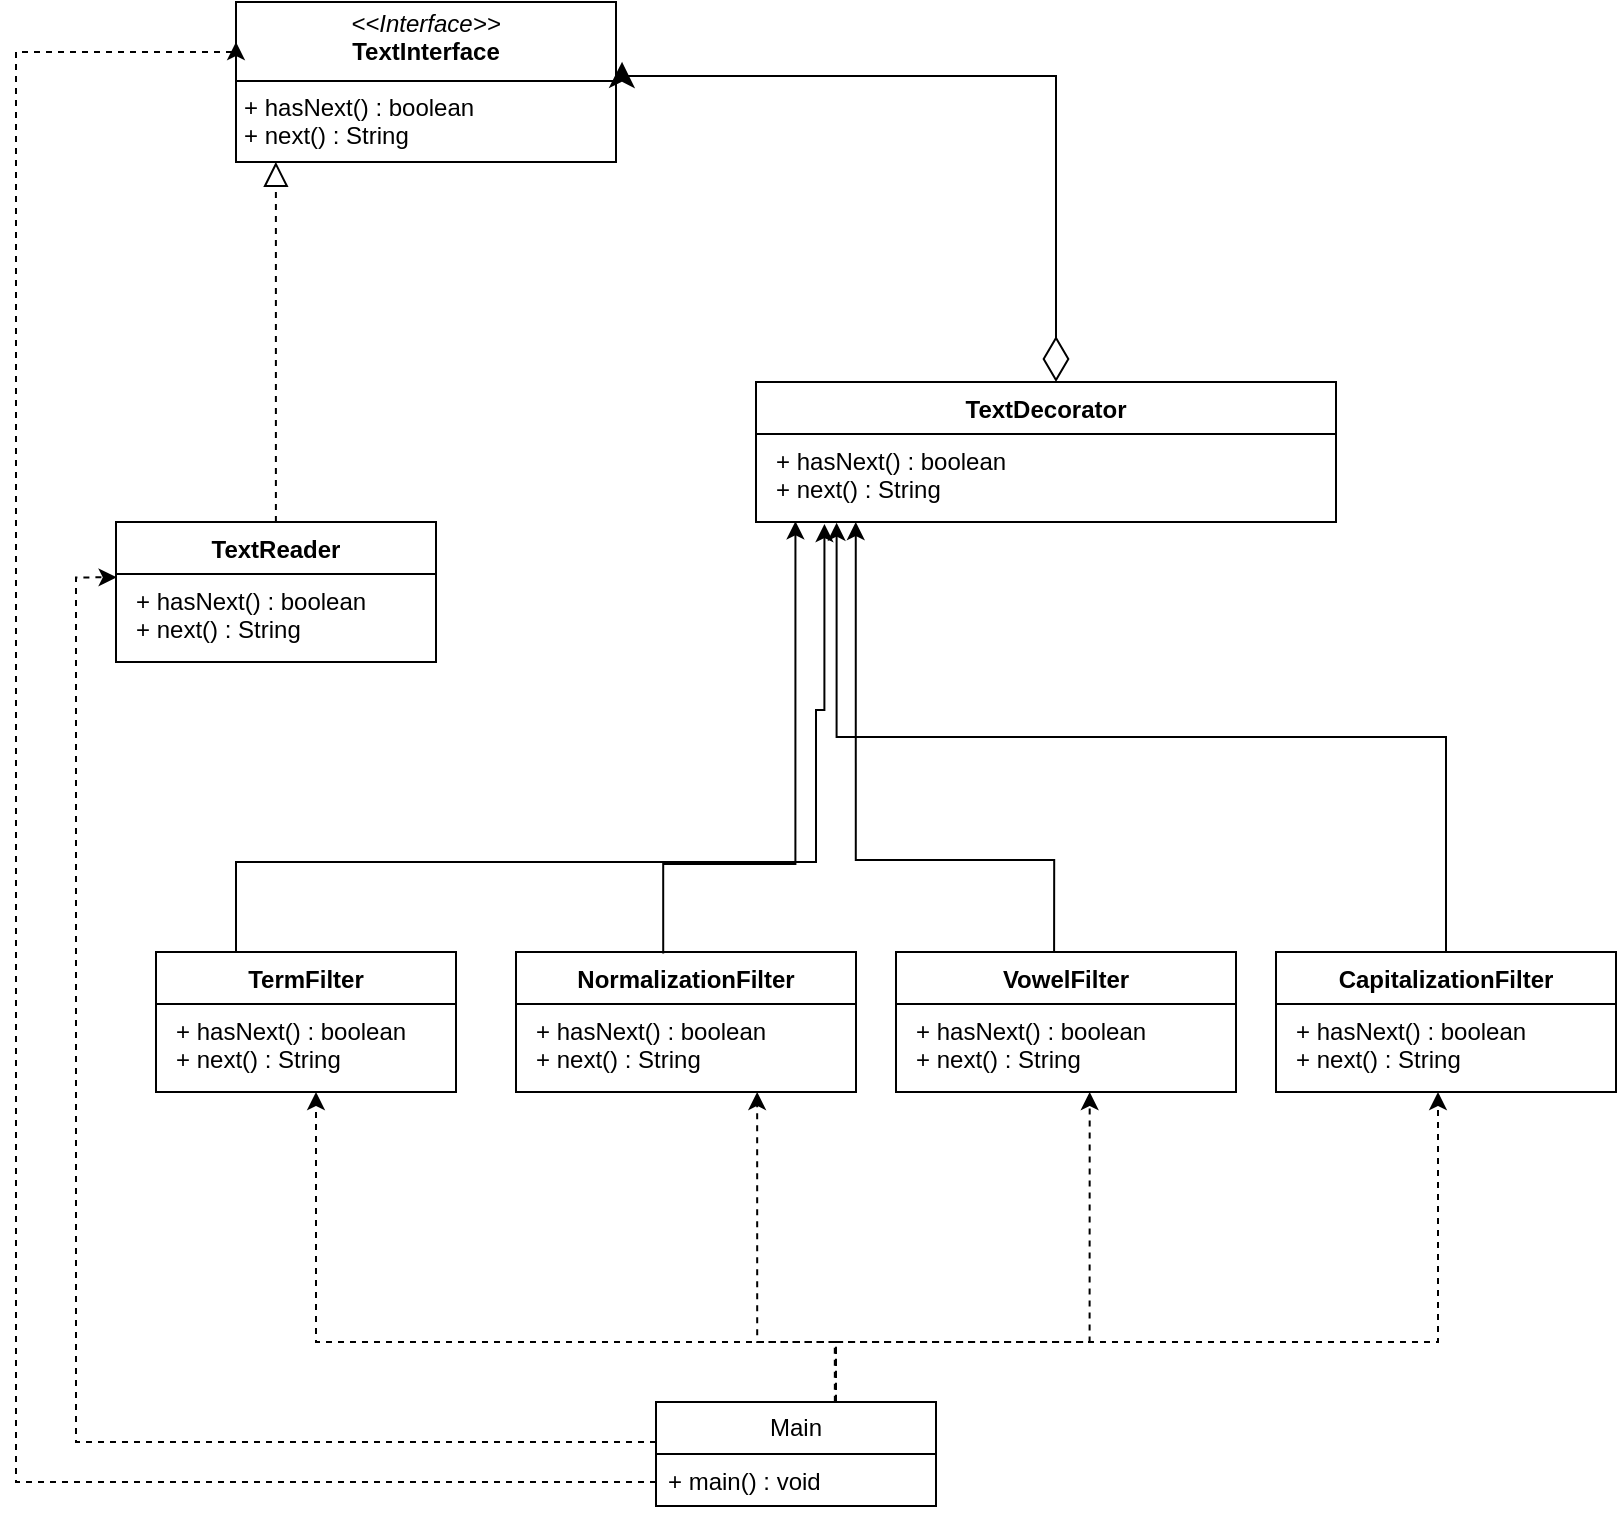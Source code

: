 <mxfile version="24.2.3" type="github">
  <diagram name="Página-1" id="XoqRJKs4DmGHQuE5MKNu">
    <mxGraphModel dx="1035" dy="693" grid="1" gridSize="10" guides="1" tooltips="1" connect="1" arrows="1" fold="1" page="1" pageScale="1" pageWidth="827" pageHeight="1169" math="0" shadow="0">
      <root>
        <mxCell id="0" />
        <mxCell id="1" parent="0" />
        <mxCell id="QdpxkaZ6TE1F3J2TULaC-3" value="TermFilter" style="swimlane;fontStyle=1;align=center;verticalAlign=top;childLayout=stackLayout;horizontal=1;startSize=26;horizontalStack=0;resizeParent=1;resizeParentMax=0;resizeLast=0;collapsible=1;marginBottom=0;whiteSpace=wrap;html=1;" vertex="1" parent="1">
          <mxGeometry x="90" y="525" width="150" height="70" as="geometry" />
        </mxCell>
        <mxCell id="QdpxkaZ6TE1F3J2TULaC-6" value="&lt;p style=&quot;margin: 0px 0px 0px 4px;&quot;&gt;+ hasNext() : boolean&lt;/p&gt;&lt;p style=&quot;margin: 0px 0px 0px 4px;&quot;&gt;+ next() : String&lt;/p&gt;" style="text;strokeColor=none;fillColor=none;align=left;verticalAlign=top;spacingLeft=4;spacingRight=4;overflow=hidden;rotatable=0;points=[[0,0.5],[1,0.5]];portConstraint=eastwest;whiteSpace=wrap;html=1;" vertex="1" parent="QdpxkaZ6TE1F3J2TULaC-3">
          <mxGeometry y="26" width="150" height="44" as="geometry" />
        </mxCell>
        <mxCell id="QdpxkaZ6TE1F3J2TULaC-7" value="NormalizationFilter" style="swimlane;fontStyle=1;align=center;verticalAlign=top;childLayout=stackLayout;horizontal=1;startSize=26;horizontalStack=0;resizeParent=1;resizeParentMax=0;resizeLast=0;collapsible=1;marginBottom=0;whiteSpace=wrap;html=1;" vertex="1" parent="1">
          <mxGeometry x="270" y="525" width="170" height="70" as="geometry" />
        </mxCell>
        <mxCell id="QdpxkaZ6TE1F3J2TULaC-10" value="&lt;p style=&quot;margin: 0px 0px 0px 4px;&quot;&gt;+ hasNext() : boolean&lt;/p&gt;&lt;p style=&quot;margin: 0px 0px 0px 4px;&quot;&gt;+ next() : String&lt;/p&gt;" style="text;strokeColor=none;fillColor=none;align=left;verticalAlign=top;spacingLeft=4;spacingRight=4;overflow=hidden;rotatable=0;points=[[0,0.5],[1,0.5]];portConstraint=eastwest;whiteSpace=wrap;html=1;" vertex="1" parent="QdpxkaZ6TE1F3J2TULaC-7">
          <mxGeometry y="26" width="170" height="44" as="geometry" />
        </mxCell>
        <mxCell id="QdpxkaZ6TE1F3J2TULaC-11" style="edgeStyle=orthogonalEdgeStyle;rounded=0;orthogonalLoop=1;jettySize=auto;html=1;entryX=0.172;entryY=1;entryDx=0;entryDy=0;entryPerimeter=0;exitX=0.465;exitY=0.01;exitDx=0;exitDy=0;exitPerimeter=0;" edge="1" parent="1" source="QdpxkaZ6TE1F3J2TULaC-12" target="QdpxkaZ6TE1F3J2TULaC-25">
          <mxGeometry relative="1" as="geometry">
            <mxPoint x="443.94" y="329.996" as="targetPoint" />
            <Array as="points">
              <mxPoint x="539" y="479" />
              <mxPoint x="440" y="479" />
            </Array>
            <mxPoint x="540" y="543.72" as="sourcePoint" />
          </mxGeometry>
        </mxCell>
        <mxCell id="QdpxkaZ6TE1F3J2TULaC-12" value="VowelFilter" style="swimlane;fontStyle=1;align=center;verticalAlign=top;childLayout=stackLayout;horizontal=1;startSize=26;horizontalStack=0;resizeParent=1;resizeParentMax=0;resizeLast=0;collapsible=1;marginBottom=0;whiteSpace=wrap;html=1;" vertex="1" parent="1">
          <mxGeometry x="460" y="525" width="170" height="70" as="geometry" />
        </mxCell>
        <mxCell id="QdpxkaZ6TE1F3J2TULaC-15" value="&lt;p style=&quot;margin: 0px 0px 0px 4px;&quot;&gt;+ hasNext() : boolean&lt;/p&gt;&lt;p style=&quot;margin: 0px 0px 0px 4px;&quot;&gt;+ next() : String&lt;/p&gt;" style="text;strokeColor=none;fillColor=none;align=left;verticalAlign=top;spacingLeft=4;spacingRight=4;overflow=hidden;rotatable=0;points=[[0,0.5],[1,0.5]];portConstraint=eastwest;whiteSpace=wrap;html=1;" vertex="1" parent="QdpxkaZ6TE1F3J2TULaC-12">
          <mxGeometry y="26" width="170" height="44" as="geometry" />
        </mxCell>
        <mxCell id="QdpxkaZ6TE1F3J2TULaC-16" value="&lt;p style=&quot;margin:0px;margin-top:4px;text-align:center;&quot;&gt;&lt;i&gt;&amp;lt;&amp;lt;Interface&amp;gt;&amp;gt;&lt;/i&gt;&lt;br&gt;&lt;b&gt;TextInterface&lt;/b&gt;&lt;/p&gt;&lt;hr size=&quot;1&quot; style=&quot;border-style:solid;&quot;&gt;&lt;p style=&quot;margin:0px;margin-left:4px;&quot;&gt;+ hasNext() : boolean&lt;/p&gt;&lt;p style=&quot;margin:0px;margin-left:4px;&quot;&gt;+ next() : String&lt;/p&gt;" style="verticalAlign=top;align=left;overflow=fill;html=1;whiteSpace=wrap;" vertex="1" parent="1">
          <mxGeometry x="130" y="50" width="190" height="80" as="geometry" />
        </mxCell>
        <mxCell id="QdpxkaZ6TE1F3J2TULaC-17" value="TextReader" style="swimlane;fontStyle=1;align=center;verticalAlign=top;childLayout=stackLayout;horizontal=1;startSize=26;horizontalStack=0;resizeParent=1;resizeParentMax=0;resizeLast=0;collapsible=1;marginBottom=0;whiteSpace=wrap;html=1;" vertex="1" parent="1">
          <mxGeometry x="70" y="310" width="160" height="70" as="geometry" />
        </mxCell>
        <mxCell id="QdpxkaZ6TE1F3J2TULaC-20" value="&lt;p style=&quot;margin: 0px 0px 0px 4px;&quot;&gt;+ hasNext() : boolean&lt;/p&gt;&lt;p style=&quot;margin: 0px 0px 0px 4px;&quot;&gt;+ next() : String&lt;/p&gt;" style="text;strokeColor=none;fillColor=none;align=left;verticalAlign=top;spacingLeft=4;spacingRight=4;overflow=hidden;rotatable=0;points=[[0,0.5],[1,0.5]];portConstraint=eastwest;whiteSpace=wrap;html=1;" vertex="1" parent="QdpxkaZ6TE1F3J2TULaC-17">
          <mxGeometry y="26" width="160" height="44" as="geometry" />
        </mxCell>
        <mxCell id="QdpxkaZ6TE1F3J2TULaC-21" style="edgeStyle=orthogonalEdgeStyle;rounded=0;orthogonalLoop=1;jettySize=auto;html=1;entryX=0.105;entryY=0.999;entryDx=0;entryDy=0;entryPerimeter=0;endArrow=block;endFill=0;dashed=1;endSize=10;" edge="1" parent="1" source="QdpxkaZ6TE1F3J2TULaC-17" target="QdpxkaZ6TE1F3J2TULaC-16">
          <mxGeometry relative="1" as="geometry" />
        </mxCell>
        <mxCell id="QdpxkaZ6TE1F3J2TULaC-22" value="TextDecorator" style="swimlane;fontStyle=1;align=center;verticalAlign=top;childLayout=stackLayout;horizontal=1;startSize=26;horizontalStack=0;resizeParent=1;resizeParentMax=0;resizeLast=0;collapsible=1;marginBottom=0;whiteSpace=wrap;html=1;" vertex="1" parent="1">
          <mxGeometry x="390" y="240" width="290" height="70" as="geometry" />
        </mxCell>
        <mxCell id="QdpxkaZ6TE1F3J2TULaC-25" value="&lt;p style=&quot;margin: 0px 0px 0px 4px;&quot;&gt;+ hasNext() : boolean&lt;/p&gt;&lt;p style=&quot;margin: 0px 0px 0px 4px;&quot;&gt;+ next() : String&lt;/p&gt;" style="text;strokeColor=none;fillColor=none;align=left;verticalAlign=top;spacingLeft=4;spacingRight=4;overflow=hidden;rotatable=0;points=[[0,0.5],[1,0.5]];portConstraint=eastwest;whiteSpace=wrap;html=1;" vertex="1" parent="QdpxkaZ6TE1F3J2TULaC-22">
          <mxGeometry y="26" width="290" height="44" as="geometry" />
        </mxCell>
        <mxCell id="QdpxkaZ6TE1F3J2TULaC-26" style="edgeStyle=orthogonalEdgeStyle;rounded=0;orthogonalLoop=1;jettySize=auto;html=1;entryX=1.016;entryY=0.374;entryDx=0;entryDy=0;entryPerimeter=0;startArrow=diamondThin;startFill=0;jumpSize=20;startSize=20;endSize=10;" edge="1" parent="1" source="QdpxkaZ6TE1F3J2TULaC-22" target="QdpxkaZ6TE1F3J2TULaC-16">
          <mxGeometry relative="1" as="geometry">
            <Array as="points">
              <mxPoint x="540" y="87" />
            </Array>
          </mxGeometry>
        </mxCell>
        <mxCell id="QdpxkaZ6TE1F3J2TULaC-28" style="edgeStyle=orthogonalEdgeStyle;rounded=0;orthogonalLoop=1;jettySize=auto;html=1;entryX=0.118;entryY=1.023;entryDx=0;entryDy=0;entryPerimeter=0;" edge="1" parent="1" target="QdpxkaZ6TE1F3J2TULaC-25">
          <mxGeometry relative="1" as="geometry">
            <mxPoint x="130" y="525" as="sourcePoint" />
            <mxPoint x="435.59" y="403.672" as="targetPoint" />
            <Array as="points">
              <mxPoint x="130" y="480" />
              <mxPoint x="420" y="480" />
              <mxPoint x="420" y="404" />
              <mxPoint x="424" y="404" />
            </Array>
          </mxGeometry>
        </mxCell>
        <mxCell id="QdpxkaZ6TE1F3J2TULaC-29" style="edgeStyle=orthogonalEdgeStyle;rounded=0;orthogonalLoop=1;jettySize=auto;html=1;entryX=0.068;entryY=0.992;entryDx=0;entryDy=0;entryPerimeter=0;exitX=0.433;exitY=0.01;exitDx=0;exitDy=0;exitPerimeter=0;" edge="1" parent="1" source="QdpxkaZ6TE1F3J2TULaC-7" target="QdpxkaZ6TE1F3J2TULaC-25">
          <mxGeometry relative="1" as="geometry">
            <Array as="points">
              <mxPoint x="344" y="481" />
              <mxPoint x="410" y="481" />
            </Array>
            <mxPoint x="343" y="520" as="sourcePoint" />
            <mxPoint x="413.3" y="330.002" as="targetPoint" />
          </mxGeometry>
        </mxCell>
        <mxCell id="QdpxkaZ6TE1F3J2TULaC-31" style="edgeStyle=orthogonalEdgeStyle;rounded=0;orthogonalLoop=1;jettySize=auto;html=1;dashed=1;" edge="1" parent="1" source="QdpxkaZ6TE1F3J2TULaC-34">
          <mxGeometry relative="1" as="geometry">
            <Array as="points">
              <mxPoint x="430" y="720" />
              <mxPoint x="170" y="720" />
            </Array>
            <mxPoint x="170" y="595" as="targetPoint" />
          </mxGeometry>
        </mxCell>
        <mxCell id="QdpxkaZ6TE1F3J2TULaC-33" style="edgeStyle=orthogonalEdgeStyle;rounded=0;orthogonalLoop=1;jettySize=auto;html=1;entryX=0;entryY=0.25;entryDx=0;entryDy=0;dashed=1;" edge="1" parent="1" source="QdpxkaZ6TE1F3J2TULaC-34" target="QdpxkaZ6TE1F3J2TULaC-16">
          <mxGeometry relative="1" as="geometry">
            <Array as="points">
              <mxPoint x="20" y="790" />
              <mxPoint x="20" y="75" />
            </Array>
          </mxGeometry>
        </mxCell>
        <mxCell id="QdpxkaZ6TE1F3J2TULaC-42" style="edgeStyle=orthogonalEdgeStyle;rounded=0;orthogonalLoop=1;jettySize=auto;html=1;dashed=1;" edge="1" parent="1" source="QdpxkaZ6TE1F3J2TULaC-34" target="QdpxkaZ6TE1F3J2TULaC-40">
          <mxGeometry relative="1" as="geometry">
            <mxPoint x="730" y="600" as="targetPoint" />
            <Array as="points">
              <mxPoint x="430" y="720" />
              <mxPoint x="731" y="720" />
            </Array>
          </mxGeometry>
        </mxCell>
        <mxCell id="QdpxkaZ6TE1F3J2TULaC-34" value="Main" style="swimlane;fontStyle=0;childLayout=stackLayout;horizontal=1;startSize=26;fillColor=none;horizontalStack=0;resizeParent=1;resizeParentMax=0;resizeLast=0;collapsible=1;marginBottom=0;whiteSpace=wrap;html=1;" vertex="1" parent="1">
          <mxGeometry x="340" y="750" width="140" height="52" as="geometry" />
        </mxCell>
        <mxCell id="QdpxkaZ6TE1F3J2TULaC-35" value="+ main() : void" style="text;strokeColor=none;fillColor=none;align=left;verticalAlign=top;spacingLeft=4;spacingRight=4;overflow=hidden;rotatable=0;points=[[0,0.5],[1,0.5]];portConstraint=eastwest;whiteSpace=wrap;html=1;" vertex="1" parent="QdpxkaZ6TE1F3J2TULaC-34">
          <mxGeometry y="26" width="140" height="26" as="geometry" />
        </mxCell>
        <mxCell id="QdpxkaZ6TE1F3J2TULaC-36" style="edgeStyle=orthogonalEdgeStyle;rounded=0;orthogonalLoop=1;jettySize=auto;html=1;entryX=0.452;entryY=1.013;entryDx=0;entryDy=0;entryPerimeter=0;dashed=1;" edge="1" parent="1">
          <mxGeometry relative="1" as="geometry">
            <mxPoint x="430" y="749.43" as="sourcePoint" />
            <mxPoint x="556.84" y="595.002" as="targetPoint" />
            <Array as="points">
              <mxPoint x="430" y="720" />
              <mxPoint x="557" y="720" />
            </Array>
          </mxGeometry>
        </mxCell>
        <mxCell id="QdpxkaZ6TE1F3J2TULaC-37" value="CapitalizationFilter" style="swimlane;fontStyle=1;align=center;verticalAlign=top;childLayout=stackLayout;horizontal=1;startSize=26;horizontalStack=0;resizeParent=1;resizeParentMax=0;resizeLast=0;collapsible=1;marginBottom=0;whiteSpace=wrap;html=1;" vertex="1" parent="1">
          <mxGeometry x="650" y="525" width="170" height="70" as="geometry" />
        </mxCell>
        <mxCell id="QdpxkaZ6TE1F3J2TULaC-40" value="&lt;div&gt;&lt;p style=&quot;margin: 0px 0px 0px 4px;&quot;&gt;+ hasNext() : boolean&lt;/p&gt;&lt;p style=&quot;margin: 0px 0px 0px 4px;&quot;&gt;+ next() : String&lt;/p&gt;&lt;/div&gt;" style="text;strokeColor=none;fillColor=none;align=left;verticalAlign=top;spacingLeft=4;spacingRight=4;overflow=hidden;rotatable=0;points=[[0,0.5],[1,0.5]];portConstraint=eastwest;whiteSpace=wrap;html=1;" vertex="1" parent="QdpxkaZ6TE1F3J2TULaC-37">
          <mxGeometry y="26" width="170" height="44" as="geometry" />
        </mxCell>
        <mxCell id="QdpxkaZ6TE1F3J2TULaC-41" style="edgeStyle=orthogonalEdgeStyle;rounded=0;orthogonalLoop=1;jettySize=auto;html=1;exitX=0.5;exitY=0;exitDx=0;exitDy=0;entryX=0.139;entryY=1.008;entryDx=0;entryDy=0;entryPerimeter=0;" edge="1" parent="1" source="QdpxkaZ6TE1F3J2TULaC-37" target="QdpxkaZ6TE1F3J2TULaC-25">
          <mxGeometry relative="1" as="geometry">
            <mxPoint x="650" y="525" as="sourcePoint" />
            <mxPoint x="430" y="320" as="targetPoint" />
          </mxGeometry>
        </mxCell>
        <mxCell id="QdpxkaZ6TE1F3J2TULaC-43" style="edgeStyle=orthogonalEdgeStyle;rounded=0;orthogonalLoop=1;jettySize=auto;html=1;entryX=0.002;entryY=0.038;entryDx=0;entryDy=0;entryPerimeter=0;dashed=1;" edge="1" parent="1" source="QdpxkaZ6TE1F3J2TULaC-35" target="QdpxkaZ6TE1F3J2TULaC-20">
          <mxGeometry relative="1" as="geometry">
            <mxPoint x="70.8" y="384.18" as="targetPoint" />
            <Array as="points">
              <mxPoint x="340" y="770" />
              <mxPoint x="50" y="770" />
              <mxPoint x="50" y="338" />
            </Array>
          </mxGeometry>
        </mxCell>
        <mxCell id="QdpxkaZ6TE1F3J2TULaC-44" style="edgeStyle=orthogonalEdgeStyle;rounded=0;orthogonalLoop=1;jettySize=auto;html=1;entryX=0.595;entryY=1.004;entryDx=0;entryDy=0;entryPerimeter=0;dashed=1;" edge="1" parent="1">
          <mxGeometry relative="1" as="geometry">
            <mxPoint x="429.43" y="749.82" as="sourcePoint" />
            <mxPoint x="390.58" y="594.996" as="targetPoint" />
            <Array as="points">
              <mxPoint x="429" y="720" />
              <mxPoint x="391" y="720" />
            </Array>
          </mxGeometry>
        </mxCell>
      </root>
    </mxGraphModel>
  </diagram>
</mxfile>
